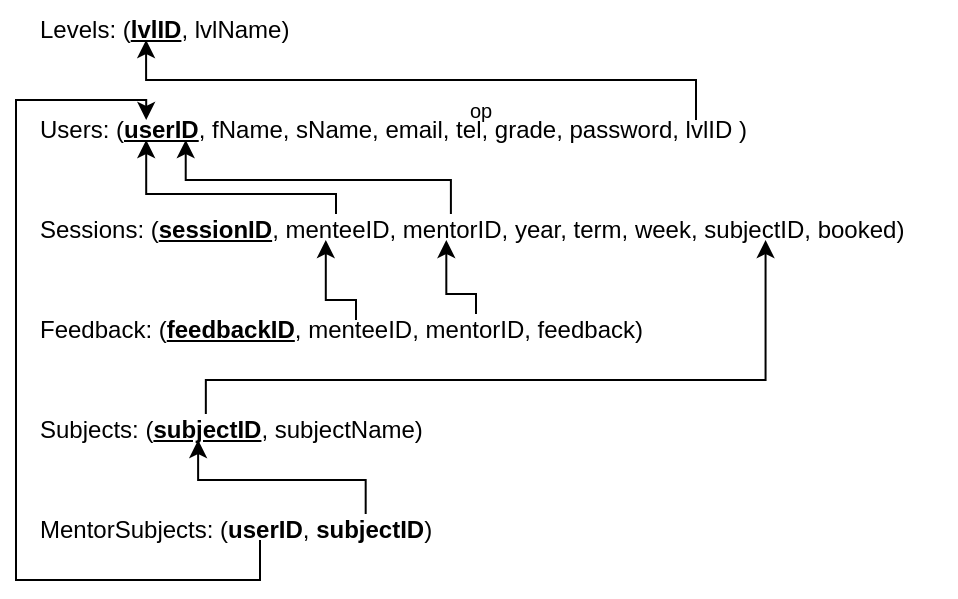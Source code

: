 <mxfile version="20.8.16" type="device"><diagram name="Page-1" id="_3cKRA_FoNHCoJGXV3fD"><mxGraphModel dx="981" dy="567" grid="1" gridSize="10" guides="1" tooltips="1" connect="1" arrows="1" fold="1" page="1" pageScale="1" pageWidth="1654" pageHeight="1169" math="0" shadow="0"><root><mxCell id="0"/><mxCell id="1" parent="0"/><mxCell id="Kg_SiHzaDbXpkww0sy2--2" value="Levels: (&lt;b&gt;&lt;u&gt;lvlID&lt;/u&gt;&lt;/b&gt;, lvlName)" style="text;html=1;align=left;verticalAlign=middle;resizable=0;points=[];autosize=1;strokeColor=none;fillColor=none;" parent="1" vertex="1"><mxGeometry x="495" y="260" width="150" height="30" as="geometry"/></mxCell><mxCell id="Kg_SiHzaDbXpkww0sy2--5" value="&lt;div style=&quot;&quot;&gt;&lt;span style=&quot;background-color: initial;&quot;&gt;Users: (&lt;b&gt;&lt;u&gt;userID&lt;/u&gt;&lt;/b&gt;, fName, sName, email, tel, grade, password, lvlID )&lt;/span&gt;&lt;/div&gt;" style="text;html=1;align=left;verticalAlign=middle;resizable=0;points=[];autosize=1;strokeColor=none;fillColor=none;" parent="1" vertex="1"><mxGeometry x="495" y="310" width="380" height="30" as="geometry"/></mxCell><mxCell id="Kg_SiHzaDbXpkww0sy2--6" value="Sessions: (&lt;b&gt;&lt;u&gt;sessionID&lt;/u&gt;&lt;/b&gt;, menteeID, mentorID, year, term, week, subjectID, booked)" style="text;html=1;align=left;verticalAlign=middle;resizable=0;points=[];autosize=1;strokeColor=none;fillColor=none;" parent="1" vertex="1"><mxGeometry x="495" y="360" width="460" height="30" as="geometry"/></mxCell><mxCell id="Kg_SiHzaDbXpkww0sy2--7" value="Feedback: (&lt;b&gt;&lt;u&gt;feedbackID&lt;/u&gt;&lt;/b&gt;, menteeID, mentorID, feedback)" style="text;html=1;align=left;verticalAlign=middle;resizable=0;points=[];autosize=1;strokeColor=none;fillColor=none;" parent="1" vertex="1"><mxGeometry x="495" y="410" width="320" height="30" as="geometry"/></mxCell><mxCell id="Kg_SiHzaDbXpkww0sy2--8" value="Subjects: (&lt;b&gt;&lt;u&gt;subjectID&lt;/u&gt;&lt;/b&gt;, subjectName)" style="text;html=1;align=left;verticalAlign=middle;resizable=0;points=[];autosize=1;strokeColor=none;fillColor=none;" parent="1" vertex="1"><mxGeometry x="495" y="460" width="210" height="30" as="geometry"/></mxCell><mxCell id="Kg_SiHzaDbXpkww0sy2--9" value="&lt;font style=&quot;font-size: 10px;&quot;&gt;op&lt;/font&gt;" style="text;html=1;align=left;verticalAlign=middle;resizable=0;points=[];autosize=1;strokeColor=none;fillColor=none;" parent="1" vertex="1"><mxGeometry x="710" y="300" width="30" height="30" as="geometry"/></mxCell><mxCell id="Kg_SiHzaDbXpkww0sy2--12" value="MentorSubjects: (&lt;b&gt;userID&lt;/b&gt;, &lt;b&gt;subjectID&lt;/b&gt;)" style="text;html=1;align=left;verticalAlign=middle;resizable=0;points=[];autosize=1;strokeColor=none;fillColor=none;" parent="1" vertex="1"><mxGeometry x="495" y="510" width="220" height="30" as="geometry"/></mxCell><mxCell id="Kg_SiHzaDbXpkww0sy2--15" value="" style="endArrow=classic;html=1;rounded=0;fontSize=10;edgeStyle=elbowEdgeStyle;elbow=vertical;entryX=0.367;entryY=0.667;entryDx=0;entryDy=0;entryPerimeter=0;" parent="1" target="Kg_SiHzaDbXpkww0sy2--2" edge="1"><mxGeometry width="50" height="50" relative="1" as="geometry"><mxPoint x="825" y="320" as="sourcePoint"/><mxPoint x="560" y="290" as="targetPoint"/><Array as="points"><mxPoint x="550" y="300"/></Array></mxGeometry></mxCell><mxCell id="Kg_SiHzaDbXpkww0sy2--16" value="" style="endArrow=classic;html=1;rounded=0;fontSize=10;edgeStyle=elbowEdgeStyle;elbow=vertical;entryX=0.315;entryY=0.667;entryDx=0;entryDy=0;entryPerimeter=0;" parent="1" target="Kg_SiHzaDbXpkww0sy2--6" edge="1"><mxGeometry width="50" height="50" relative="1" as="geometry"><mxPoint x="655" y="420" as="sourcePoint"/><mxPoint x="380" y="390" as="targetPoint"/><Array as="points"><mxPoint x="650" y="410"/><mxPoint x="643" y="410"/><mxPoint x="640" y="410"/><mxPoint x="380" y="400"/></Array></mxGeometry></mxCell><mxCell id="Kg_SiHzaDbXpkww0sy2--17" value="" style="endArrow=classic;html=1;rounded=0;fontSize=10;edgeStyle=elbowEdgeStyle;elbow=vertical;entryX=0.446;entryY=0.667;entryDx=0;entryDy=0;entryPerimeter=0;" parent="1" target="Kg_SiHzaDbXpkww0sy2--6" edge="1"><mxGeometry width="50" height="50" relative="1" as="geometry"><mxPoint x="715" y="417" as="sourcePoint"/><mxPoint x="703.12" y="390" as="targetPoint"/><Array as="points"><mxPoint x="700" y="407"/><mxPoint x="440" y="397"/></Array></mxGeometry></mxCell><mxCell id="Kg_SiHzaDbXpkww0sy2--18" value="" style="endArrow=classic;html=1;rounded=0;fontSize=10;edgeStyle=elbowEdgeStyle;elbow=vertical;entryX=0.145;entryY=0.667;entryDx=0;entryDy=0;entryPerimeter=0;" parent="1" target="Kg_SiHzaDbXpkww0sy2--5" edge="1"><mxGeometry width="50" height="50" relative="1" as="geometry"><mxPoint x="645" y="367" as="sourcePoint"/><mxPoint x="633.12" y="340" as="targetPoint"/><Array as="points"><mxPoint x="650" y="357"/><mxPoint x="633" y="357"/><mxPoint x="630" y="357"/><mxPoint x="370" y="347"/></Array></mxGeometry></mxCell><mxCell id="Kg_SiHzaDbXpkww0sy2--19" value="" style="endArrow=classic;html=1;rounded=0;fontSize=10;edgeStyle=elbowEdgeStyle;elbow=vertical;entryX=0.197;entryY=0.667;entryDx=0;entryDy=0;entryPerimeter=0;" parent="1" target="Kg_SiHzaDbXpkww0sy2--5" edge="1"><mxGeometry width="50" height="50" relative="1" as="geometry"><mxPoint x="702.45" y="366.99" as="sourcePoint"/><mxPoint x="607.55" y="330.0" as="targetPoint"/><Array as="points"><mxPoint x="660" y="350"/><mxPoint x="690.45" y="356.99"/><mxPoint x="687.45" y="356.99"/><mxPoint x="427.45" y="346.99"/></Array></mxGeometry></mxCell><mxCell id="Kg_SiHzaDbXpkww0sy2--20" value="" style="endArrow=classic;html=1;rounded=0;fontSize=10;edgeStyle=elbowEdgeStyle;elbow=vertical;entryX=0.386;entryY=0.667;entryDx=0;entryDy=0;entryPerimeter=0;" parent="1" target="Kg_SiHzaDbXpkww0sy2--8" edge="1"><mxGeometry width="50" height="50" relative="1" as="geometry"><mxPoint x="659.84" y="516.99" as="sourcePoint"/><mxPoint x="645.0" y="480.0" as="targetPoint"/><Array as="points"><mxPoint x="630" y="500"/><mxPoint x="384.84" y="496.99"/></Array></mxGeometry></mxCell><mxCell id="Kg_SiHzaDbXpkww0sy2--21" value="" style="endArrow=classic;html=1;rounded=0;fontSize=10;edgeStyle=orthogonalEdgeStyle;entryX=0.145;entryY=0.333;entryDx=0;entryDy=0;entryPerimeter=0;" parent="1" target="Kg_SiHzaDbXpkww0sy2--5" edge="1"><mxGeometry width="50" height="50" relative="1" as="geometry"><mxPoint x="607" y="530" as="sourcePoint"/><mxPoint x="570.0" y="548.0" as="targetPoint"/><Array as="points"><mxPoint x="607" y="550"/><mxPoint x="485" y="550"/><mxPoint x="485" y="310"/><mxPoint x="550" y="310"/></Array></mxGeometry></mxCell><mxCell id="Kg_SiHzaDbXpkww0sy2--22" value="" style="endArrow=classic;html=1;rounded=0;fontSize=10;edgeStyle=elbowEdgeStyle;elbow=vertical;entryX=0.793;entryY=0.667;entryDx=0;entryDy=0;entryPerimeter=0;" parent="1" target="Kg_SiHzaDbXpkww0sy2--6" edge="1"><mxGeometry width="50" height="50" relative="1" as="geometry"><mxPoint x="579.92" y="466.98" as="sourcePoint"/><mxPoint x="500.0" y="430" as="targetPoint"/><Array as="points"><mxPoint x="550.08" y="449.99"/><mxPoint x="304.92" y="446.98"/></Array></mxGeometry></mxCell></root></mxGraphModel></diagram></mxfile>